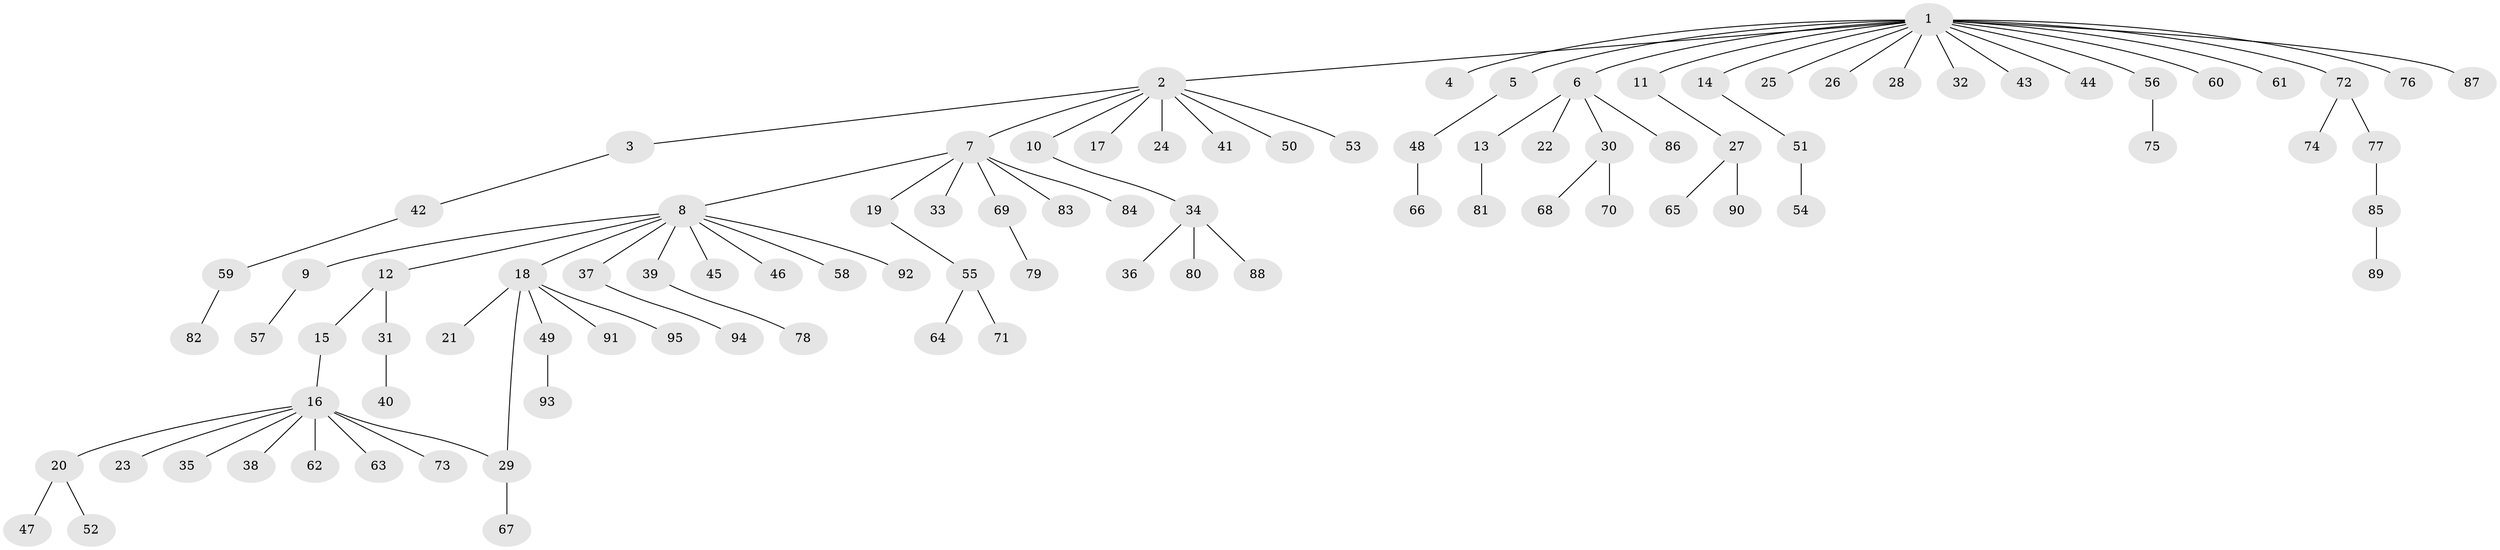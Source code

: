 // Generated by graph-tools (version 1.1) at 2025/49/03/09/25 03:49:58]
// undirected, 95 vertices, 95 edges
graph export_dot {
graph [start="1"]
  node [color=gray90,style=filled];
  1;
  2;
  3;
  4;
  5;
  6;
  7;
  8;
  9;
  10;
  11;
  12;
  13;
  14;
  15;
  16;
  17;
  18;
  19;
  20;
  21;
  22;
  23;
  24;
  25;
  26;
  27;
  28;
  29;
  30;
  31;
  32;
  33;
  34;
  35;
  36;
  37;
  38;
  39;
  40;
  41;
  42;
  43;
  44;
  45;
  46;
  47;
  48;
  49;
  50;
  51;
  52;
  53;
  54;
  55;
  56;
  57;
  58;
  59;
  60;
  61;
  62;
  63;
  64;
  65;
  66;
  67;
  68;
  69;
  70;
  71;
  72;
  73;
  74;
  75;
  76;
  77;
  78;
  79;
  80;
  81;
  82;
  83;
  84;
  85;
  86;
  87;
  88;
  89;
  90;
  91;
  92;
  93;
  94;
  95;
  1 -- 2;
  1 -- 4;
  1 -- 5;
  1 -- 6;
  1 -- 11;
  1 -- 14;
  1 -- 25;
  1 -- 26;
  1 -- 28;
  1 -- 32;
  1 -- 43;
  1 -- 44;
  1 -- 56;
  1 -- 60;
  1 -- 61;
  1 -- 72;
  1 -- 76;
  1 -- 87;
  2 -- 3;
  2 -- 7;
  2 -- 10;
  2 -- 17;
  2 -- 24;
  2 -- 41;
  2 -- 50;
  2 -- 53;
  3 -- 42;
  5 -- 48;
  6 -- 13;
  6 -- 22;
  6 -- 30;
  6 -- 86;
  7 -- 8;
  7 -- 19;
  7 -- 33;
  7 -- 69;
  7 -- 83;
  7 -- 84;
  8 -- 9;
  8 -- 12;
  8 -- 18;
  8 -- 37;
  8 -- 39;
  8 -- 45;
  8 -- 46;
  8 -- 58;
  8 -- 92;
  9 -- 57;
  10 -- 34;
  11 -- 27;
  12 -- 15;
  12 -- 31;
  13 -- 81;
  14 -- 51;
  15 -- 16;
  16 -- 20;
  16 -- 23;
  16 -- 29;
  16 -- 35;
  16 -- 38;
  16 -- 62;
  16 -- 63;
  16 -- 73;
  18 -- 21;
  18 -- 29;
  18 -- 49;
  18 -- 91;
  18 -- 95;
  19 -- 55;
  20 -- 47;
  20 -- 52;
  27 -- 65;
  27 -- 90;
  29 -- 67;
  30 -- 68;
  30 -- 70;
  31 -- 40;
  34 -- 36;
  34 -- 80;
  34 -- 88;
  37 -- 94;
  39 -- 78;
  42 -- 59;
  48 -- 66;
  49 -- 93;
  51 -- 54;
  55 -- 64;
  55 -- 71;
  56 -- 75;
  59 -- 82;
  69 -- 79;
  72 -- 74;
  72 -- 77;
  77 -- 85;
  85 -- 89;
}
